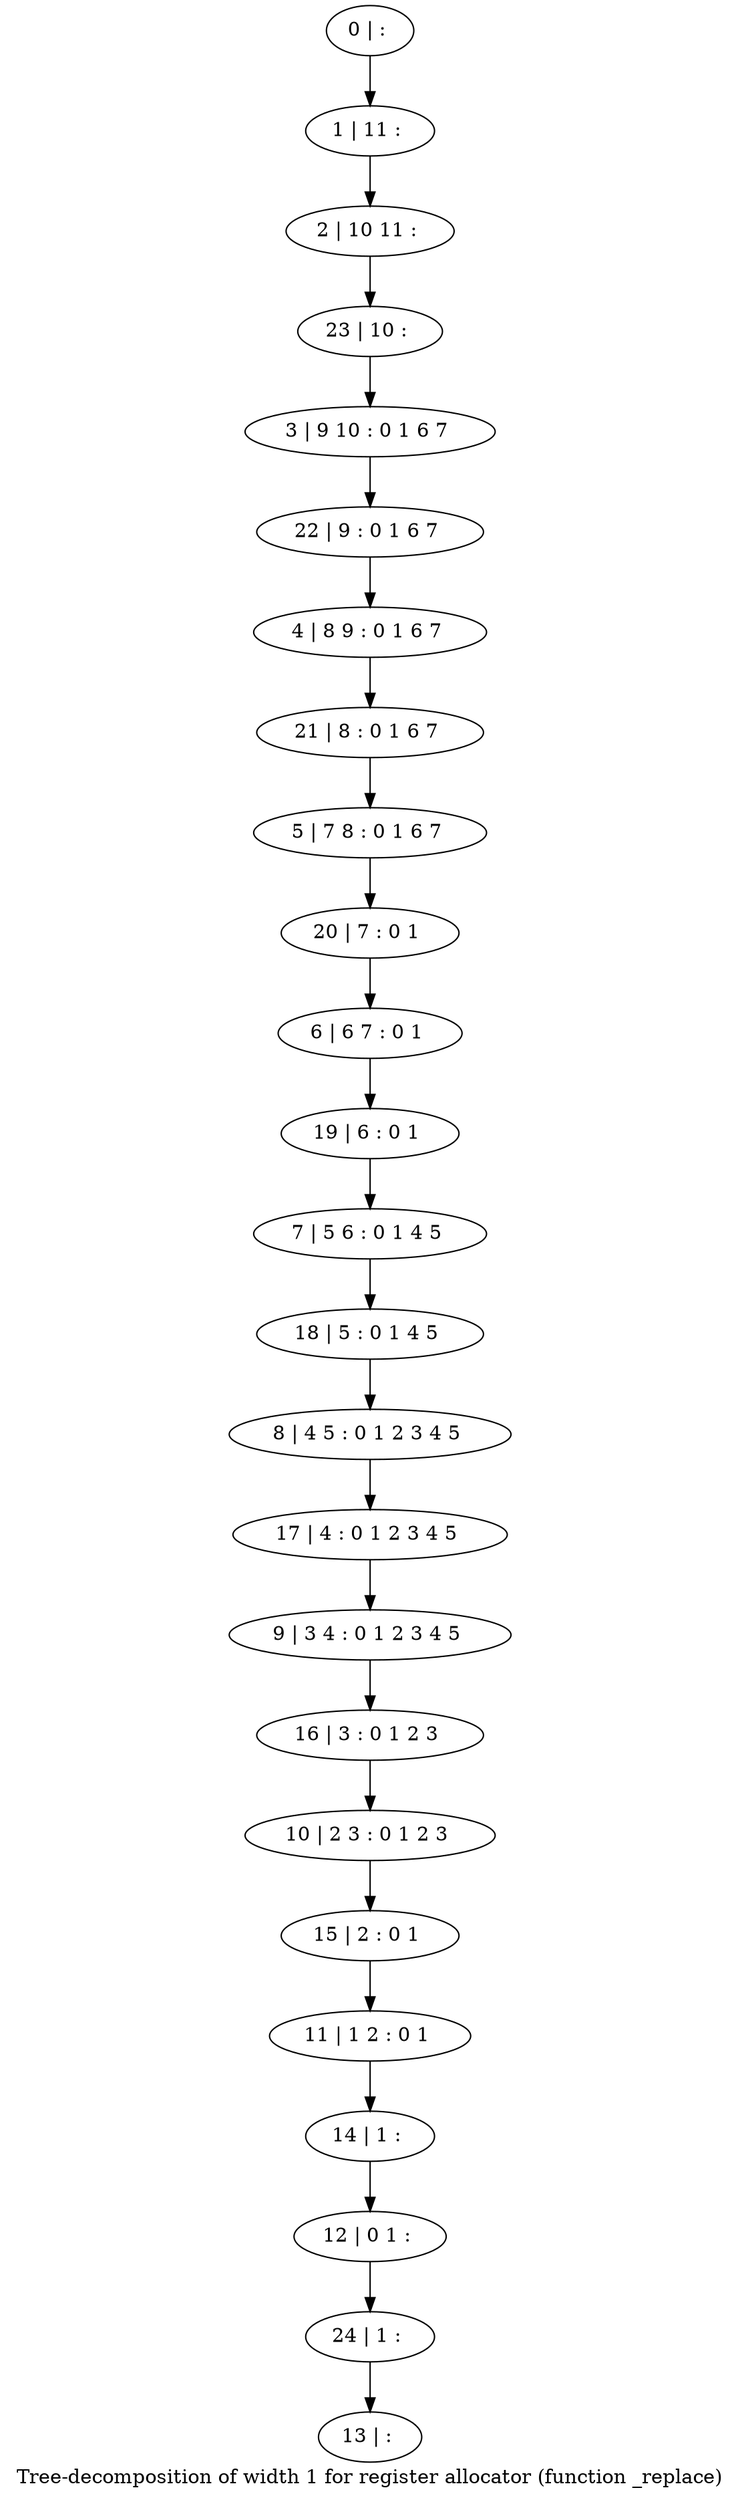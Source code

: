 digraph G {
graph [label="Tree-decomposition of width 1 for register allocator (function _replace)"]
0[label="0 | : "];
1[label="1 | 11 : "];
2[label="2 | 10 11 : "];
3[label="3 | 9 10 : 0 1 6 7 "];
4[label="4 | 8 9 : 0 1 6 7 "];
5[label="5 | 7 8 : 0 1 6 7 "];
6[label="6 | 6 7 : 0 1 "];
7[label="7 | 5 6 : 0 1 4 5 "];
8[label="8 | 4 5 : 0 1 2 3 4 5 "];
9[label="9 | 3 4 : 0 1 2 3 4 5 "];
10[label="10 | 2 3 : 0 1 2 3 "];
11[label="11 | 1 2 : 0 1 "];
12[label="12 | 0 1 : "];
13[label="13 | : "];
14[label="14 | 1 : "];
15[label="15 | 2 : 0 1 "];
16[label="16 | 3 : 0 1 2 3 "];
17[label="17 | 4 : 0 1 2 3 4 5 "];
18[label="18 | 5 : 0 1 4 5 "];
19[label="19 | 6 : 0 1 "];
20[label="20 | 7 : 0 1 "];
21[label="21 | 8 : 0 1 6 7 "];
22[label="22 | 9 : 0 1 6 7 "];
23[label="23 | 10 : "];
24[label="24 | 1 : "];
0->1 ;
1->2 ;
14->12 ;
11->14 ;
15->11 ;
10->15 ;
16->10 ;
9->16 ;
17->9 ;
8->17 ;
18->8 ;
7->18 ;
19->7 ;
6->19 ;
20->6 ;
5->20 ;
21->5 ;
4->21 ;
22->4 ;
3->22 ;
23->3 ;
2->23 ;
24->13 ;
12->24 ;
}
